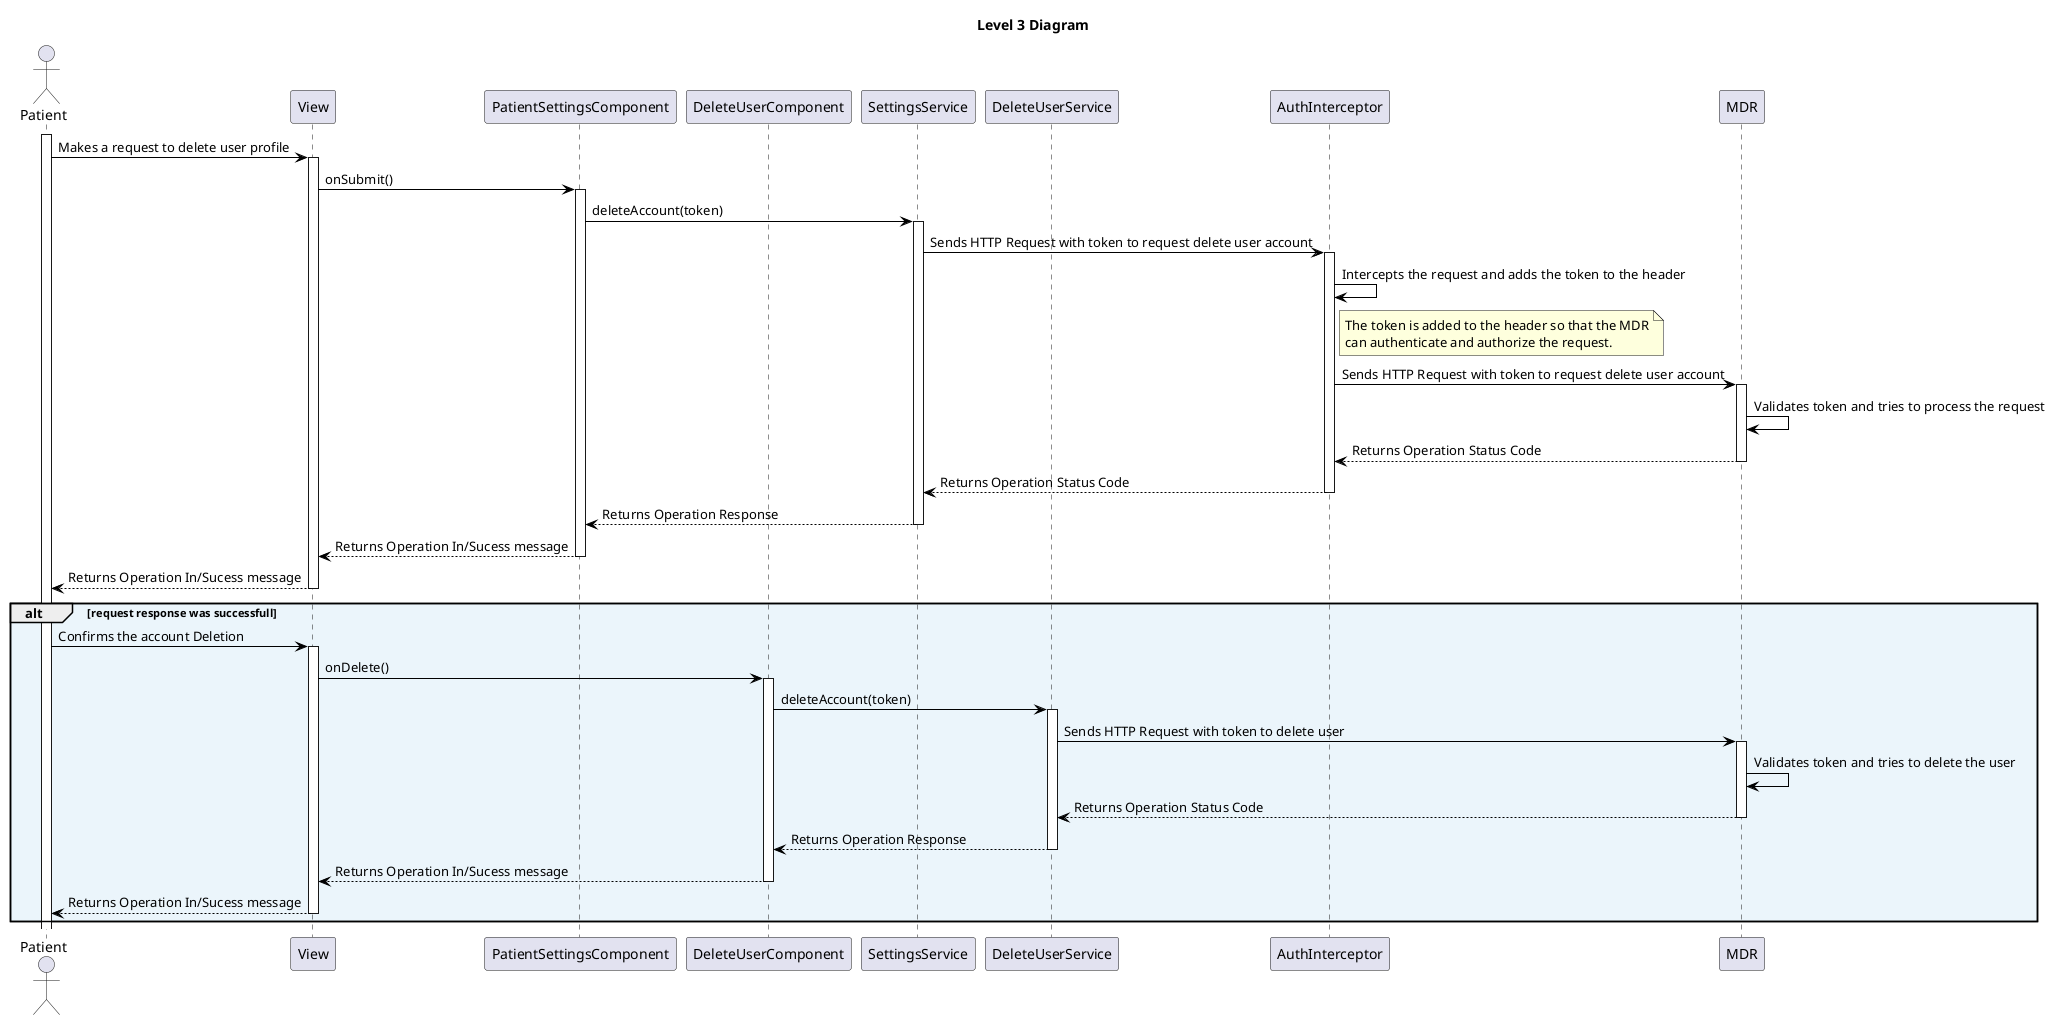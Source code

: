 @startuml level_3

title Level 3 Diagram

hide empty members
'skinparam Linetype ortho

skinparam class {
    BackgroundColor<<valueObject>> #D6EAF8
    BackgroundColor<<root>> #FDEBD0
    BackgroundColor<<service>> #D1F2EB
    BackgroundColor #FEF9E7
    ArrowColor Black
}

skinparam package {
    BackgroundColor #EBF5FB
}

actor Patient as P
participant "View" as V
participant "PatientSettingsComponent" as PSC
participant "DeleteUserComponent" as DUC
participant "SettingsService" as SS
participant "DeleteUserService" as DUS
participant "AuthInterceptor" as AI
participant "MDR" as MDR

activate P
P -> V: Makes a request to delete user profile
activate V
V -> PSC: onSubmit()
activate PSC
PSC -> SS: deleteAccount(token)
activate SS
SS -> AI: Sends HTTP Request with token to request delete user account
activate AI
AI -> AI: Intercepts the request and adds the token to the header
note right of AI
    The token is added to the header so that the MDR
    can authenticate and authorize the request.
end note
AI -> MDR: Sends HTTP Request with token to request delete user account
activate MDR
MDR -> MDR: Validates token and tries to process the request
MDR --> AI: Returns Operation Status Code
deactivate MDR
AI --> SS: Returns Operation Status Code
deactivate AI
SS --> PSC: Returns Operation Response
deactivate SS
PSC --> V: Returns Operation In/Sucess message
deactivate PSC
V --> P: Returns Operation In/Sucess message
deactivate V
alt request response was successfull
    P -> V: Confirms the account Deletion
    activate V 
    V -> DUC: onDelete()
    activate DUC
    DUC -> DUS: deleteAccount(token)
    activate DUS
    DUS -> MDR: Sends HTTP Request with token to delete user
    activate MDR
    MDR -> MDR: Validates token and tries to delete the user
    MDR --> DUS: Returns Operation Status Code
    deactivate MDR
    DUS --> DUC: Returns Operation Response
    deactivate DUS
    DUC --> V: Returns Operation In/Sucess message
    deactivate DUC
    V --> P: Returns Operation In/Sucess message
    deactivate V
end
@enduml